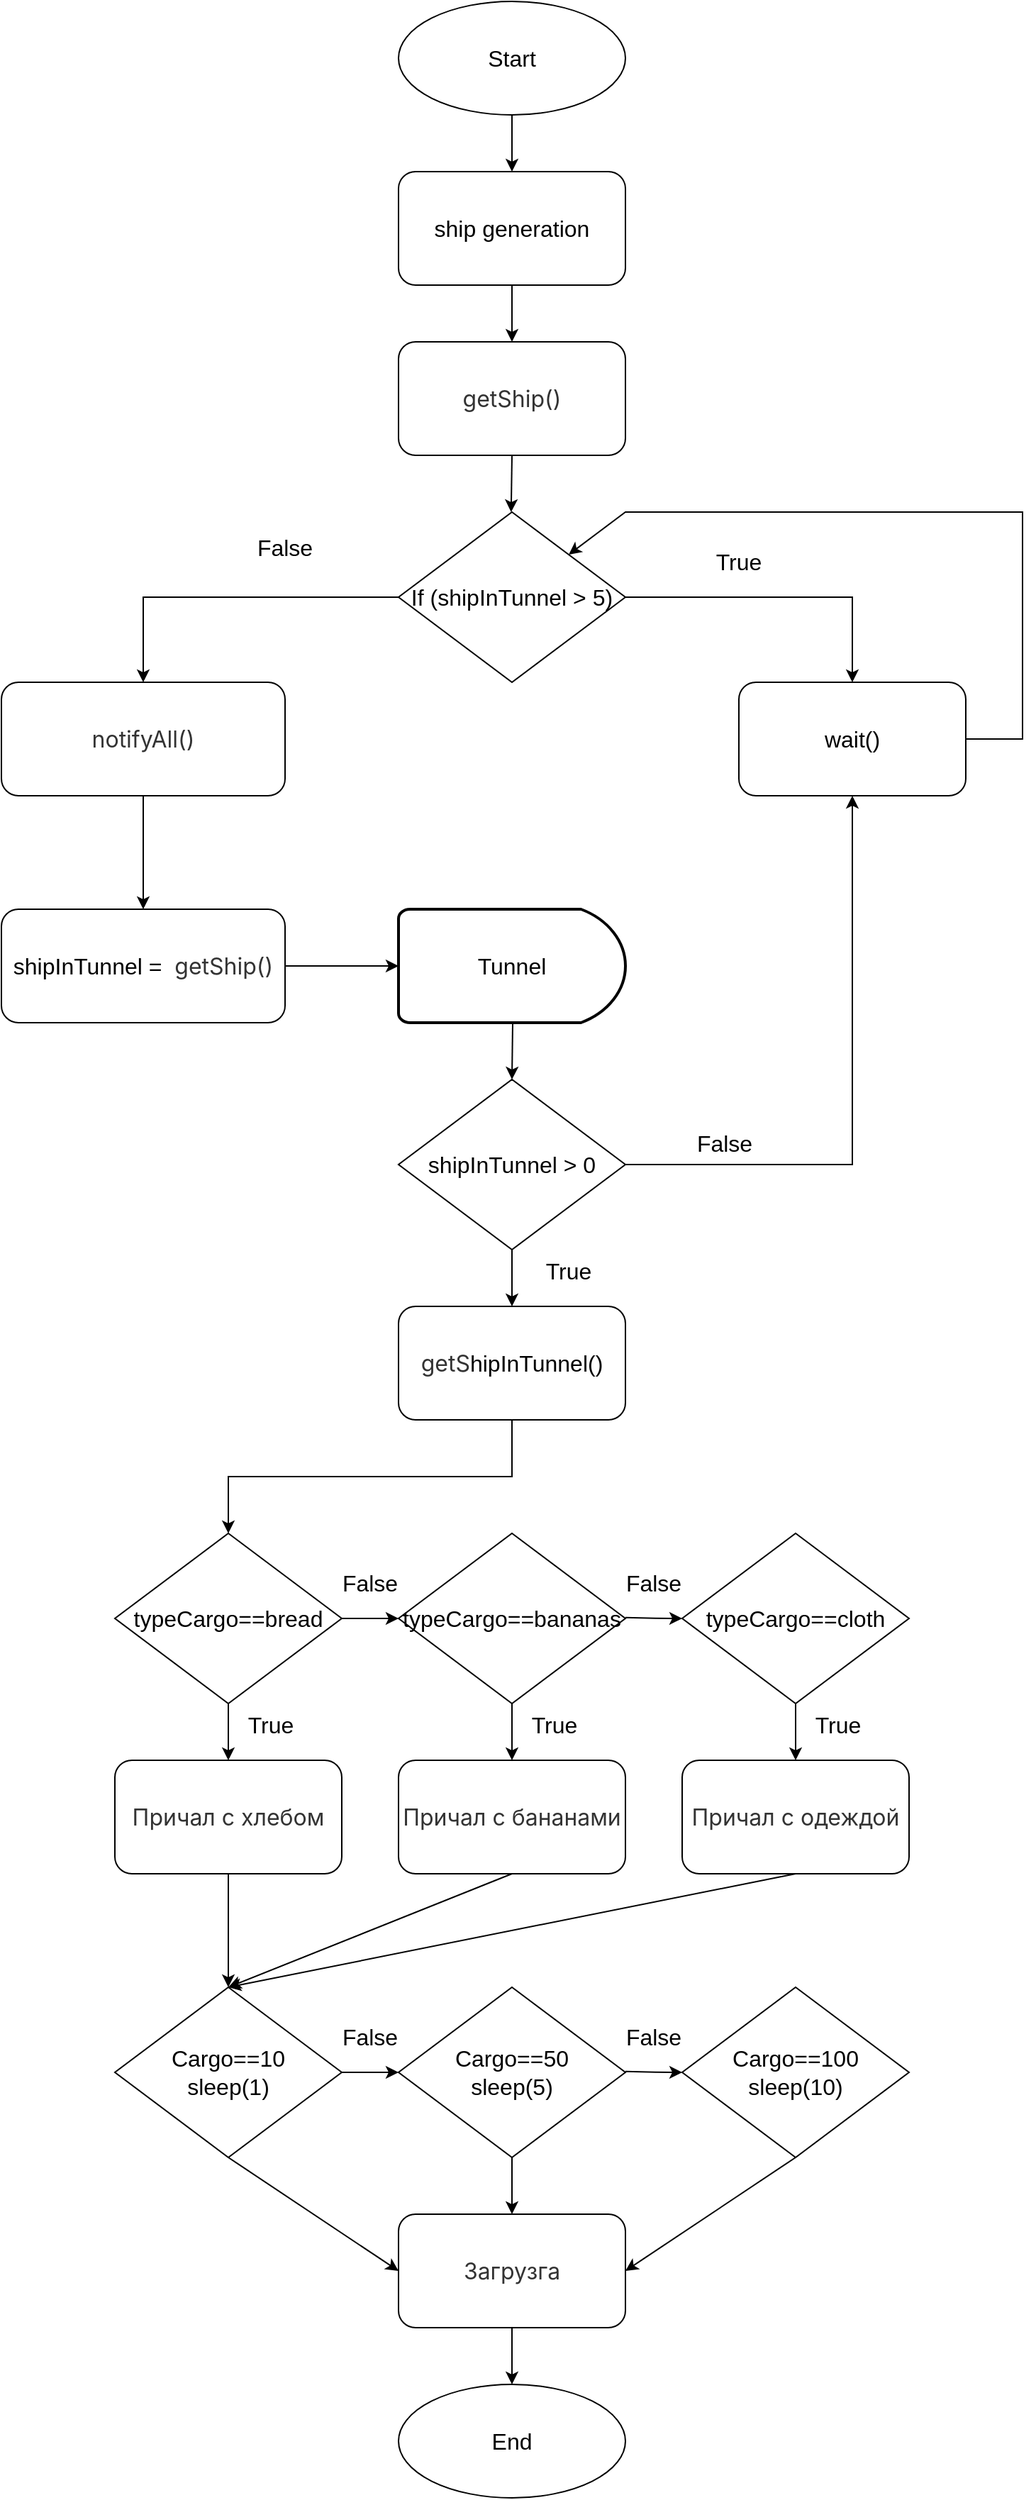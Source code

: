 <mxfile version="24.2.1" type="device">
  <diagram name="Страница — 1" id="5GKIJM-nefNZtkvFQw1y">
    <mxGraphModel dx="1432" dy="799" grid="0" gridSize="10" guides="1" tooltips="1" connect="1" arrows="1" fold="1" page="0" pageScale="1" pageWidth="413" pageHeight="583" background="#ffffff" math="0" shadow="0">
      <root>
        <mxCell id="0" />
        <mxCell id="1" parent="0" />
        <mxCell id="mtFcqJ0U8zAF6_1SPqJ4-1" value="&lt;font style=&quot;font-size: 16px;&quot;&gt;Start&lt;/font&gt;" style="ellipse;whiteSpace=wrap;html=1;labelBackgroundColor=default;labelBorderColor=none;" vertex="1" parent="1">
          <mxGeometry x="440" y="40" width="160" height="80" as="geometry" />
        </mxCell>
        <mxCell id="mtFcqJ0U8zAF6_1SPqJ4-2" value="" style="endArrow=classic;html=1;rounded=0;exitX=0.5;exitY=1;exitDx=0;exitDy=0;entryX=0.5;entryY=0;entryDx=0;entryDy=0;" edge="1" parent="1" source="mtFcqJ0U8zAF6_1SPqJ4-1" target="mtFcqJ0U8zAF6_1SPqJ4-3">
          <mxGeometry width="50" height="50" relative="1" as="geometry">
            <mxPoint x="495" y="230" as="sourcePoint" />
            <mxPoint x="520" y="150" as="targetPoint" />
          </mxGeometry>
        </mxCell>
        <mxCell id="mtFcqJ0U8zAF6_1SPqJ4-3" value="&lt;font style=&quot;font-size: 16px;&quot;&gt;ship generation&lt;/font&gt;" style="rounded=1;whiteSpace=wrap;html=1;" vertex="1" parent="1">
          <mxGeometry x="440" y="160" width="160" height="80" as="geometry" />
        </mxCell>
        <mxCell id="mtFcqJ0U8zAF6_1SPqJ4-13" value="&lt;font style=&quot;font-size: 16px;&quot;&gt;wait()&lt;/font&gt;" style="rounded=1;whiteSpace=wrap;html=1;" vertex="1" parent="1">
          <mxGeometry x="680" y="520" width="160" height="80" as="geometry" />
        </mxCell>
        <mxCell id="mtFcqJ0U8zAF6_1SPqJ4-113" value="" style="edgeStyle=orthogonalEdgeStyle;rounded=0;orthogonalLoop=1;jettySize=auto;html=1;" edge="1" parent="1" source="mtFcqJ0U8zAF6_1SPqJ4-14" target="mtFcqJ0U8zAF6_1SPqJ4-98">
          <mxGeometry relative="1" as="geometry" />
        </mxCell>
        <mxCell id="mtFcqJ0U8zAF6_1SPqJ4-14" value="&lt;span style=&quot;color: rgb(51, 51, 51); font-family: -apple-system, BlinkMacSystemFont, Arial, sans-serif; font-size: 16px; text-align: start; background-color: rgb(255, 255, 255);&quot;&gt;notifyAll()&lt;/span&gt;" style="rounded=1;whiteSpace=wrap;html=1;" vertex="1" parent="1">
          <mxGeometry x="160" y="520" width="200" height="80" as="geometry" />
        </mxCell>
        <mxCell id="mtFcqJ0U8zAF6_1SPqJ4-65" style="edgeStyle=orthogonalEdgeStyle;rounded=0;orthogonalLoop=1;jettySize=auto;html=1;exitX=1;exitY=0.5;exitDx=0;exitDy=0;entryX=0;entryY=0.5;entryDx=0;entryDy=0;" edge="1" parent="1" source="mtFcqJ0U8zAF6_1SPqJ4-24" target="mtFcqJ0U8zAF6_1SPqJ4-66">
          <mxGeometry relative="1" as="geometry">
            <mxPoint x="410" y="1179.941" as="targetPoint" />
          </mxGeometry>
        </mxCell>
        <mxCell id="mtFcqJ0U8zAF6_1SPqJ4-24" value="&lt;font style=&quot;font-size: 16px;&quot;&gt;typeCargo==bread&lt;/font&gt;" style="rhombus;whiteSpace=wrap;html=1;" vertex="1" parent="1">
          <mxGeometry x="240" y="1120" width="160" height="120" as="geometry" />
        </mxCell>
        <mxCell id="mtFcqJ0U8zAF6_1SPqJ4-32" value="&lt;font style=&quot;font-size: 16px;&quot;&gt;False&lt;/font&gt;" style="text;html=1;align=center;verticalAlign=middle;whiteSpace=wrap;rounded=0;" vertex="1" parent="1">
          <mxGeometry x="390" y="1140" width="60" height="30" as="geometry" />
        </mxCell>
        <mxCell id="mtFcqJ0U8zAF6_1SPqJ4-33" value="&lt;font style=&quot;font-size: 16px;&quot;&gt;False&lt;/font&gt;" style="text;html=1;align=center;verticalAlign=middle;whiteSpace=wrap;rounded=0;" vertex="1" parent="1">
          <mxGeometry x="590" y="1140" width="60" height="30" as="geometry" />
        </mxCell>
        <mxCell id="mtFcqJ0U8zAF6_1SPqJ4-34" value="&lt;font style=&quot;font-size: 16px;&quot;&gt;If (shipInTunnel &amp;gt; 5)&lt;/font&gt;" style="rhombus;whiteSpace=wrap;html=1;" vertex="1" parent="1">
          <mxGeometry x="440" y="400" width="160" height="120" as="geometry" />
        </mxCell>
        <mxCell id="mtFcqJ0U8zAF6_1SPqJ4-41" value="" style="endArrow=classic;html=1;rounded=0;entryX=0.5;entryY=0;entryDx=0;entryDy=0;exitX=1;exitY=0.5;exitDx=0;exitDy=0;" edge="1" parent="1" source="mtFcqJ0U8zAF6_1SPqJ4-34" target="mtFcqJ0U8zAF6_1SPqJ4-13">
          <mxGeometry width="50" height="50" relative="1" as="geometry">
            <mxPoint x="480" y="680" as="sourcePoint" />
            <mxPoint x="530" y="630" as="targetPoint" />
            <Array as="points">
              <mxPoint x="760" y="460" />
            </Array>
          </mxGeometry>
        </mxCell>
        <mxCell id="mtFcqJ0U8zAF6_1SPqJ4-43" value="&lt;font style=&quot;font-size: 16px;&quot;&gt;True&lt;/font&gt;" style="text;html=1;align=center;verticalAlign=middle;whiteSpace=wrap;rounded=0;" vertex="1" parent="1">
          <mxGeometry x="650" y="420" width="60" height="30" as="geometry" />
        </mxCell>
        <mxCell id="mtFcqJ0U8zAF6_1SPqJ4-44" value="" style="endArrow=classic;html=1;rounded=0;entryX=0.5;entryY=0;entryDx=0;entryDy=0;exitX=0;exitY=0.5;exitDx=0;exitDy=0;" edge="1" parent="1" source="mtFcqJ0U8zAF6_1SPqJ4-34" target="mtFcqJ0U8zAF6_1SPqJ4-14">
          <mxGeometry width="50" height="50" relative="1" as="geometry">
            <mxPoint x="480" y="670" as="sourcePoint" />
            <mxPoint x="280" y="520" as="targetPoint" />
            <Array as="points">
              <mxPoint x="260" y="460" />
            </Array>
          </mxGeometry>
        </mxCell>
        <mxCell id="mtFcqJ0U8zAF6_1SPqJ4-46" value="&lt;font style=&quot;font-size: 16px;&quot;&gt;False&lt;/font&gt;" style="text;html=1;align=center;verticalAlign=middle;whiteSpace=wrap;rounded=0;" vertex="1" parent="1">
          <mxGeometry x="330" y="410" width="60" height="30" as="geometry" />
        </mxCell>
        <mxCell id="mtFcqJ0U8zAF6_1SPqJ4-47" value="" style="endArrow=classic;html=1;rounded=0;exitX=0.5;exitY=1;exitDx=0;exitDy=0;entryX=0.5;entryY=0;entryDx=0;entryDy=0;" edge="1" parent="1" source="mtFcqJ0U8zAF6_1SPqJ4-3" target="mtFcqJ0U8zAF6_1SPqJ4-54">
          <mxGeometry width="50" height="50" relative="1" as="geometry">
            <mxPoint x="480" y="540" as="sourcePoint" />
            <mxPoint x="520" y="270" as="targetPoint" />
          </mxGeometry>
        </mxCell>
        <mxCell id="mtFcqJ0U8zAF6_1SPqJ4-48" value="" style="endArrow=classic;html=1;rounded=0;exitX=1;exitY=0.5;exitDx=0;exitDy=0;entryX=1;entryY=0;entryDx=0;entryDy=0;" edge="1" parent="1" source="mtFcqJ0U8zAF6_1SPqJ4-13" target="mtFcqJ0U8zAF6_1SPqJ4-34">
          <mxGeometry width="50" height="50" relative="1" as="geometry">
            <mxPoint x="480" y="670" as="sourcePoint" />
            <mxPoint x="840" y="360" as="targetPoint" />
            <Array as="points">
              <mxPoint x="880" y="560" />
              <mxPoint x="880" y="400" />
              <mxPoint x="600" y="400" />
            </Array>
          </mxGeometry>
        </mxCell>
        <mxCell id="mtFcqJ0U8zAF6_1SPqJ4-49" value="" style="endArrow=classic;html=1;rounded=0;exitX=1;exitY=0.5;exitDx=0;exitDy=0;entryX=0;entryY=0.5;entryDx=0;entryDy=0;entryPerimeter=0;" edge="1" parent="1" source="mtFcqJ0U8zAF6_1SPqJ4-98" target="mtFcqJ0U8zAF6_1SPqJ4-111">
          <mxGeometry width="50" height="50" relative="1" as="geometry">
            <mxPoint x="364" y="571.12" as="sourcePoint" />
            <mxPoint x="518.12" y="679.92" as="targetPoint" />
            <Array as="points">
              <mxPoint x="400" y="720" />
            </Array>
          </mxGeometry>
        </mxCell>
        <mxCell id="mtFcqJ0U8zAF6_1SPqJ4-54" value="&lt;span style=&quot;color: rgb(51, 51, 51); font-family: -apple-system, BlinkMacSystemFont, Arial, sans-serif; font-size: 16px; text-align: start; background-color: rgb(255, 255, 255);&quot;&gt;getShip()&lt;/span&gt;" style="rounded=1;whiteSpace=wrap;html=1;" vertex="1" parent="1">
          <mxGeometry x="440" y="280" width="160" height="80" as="geometry" />
        </mxCell>
        <mxCell id="mtFcqJ0U8zAF6_1SPqJ4-55" value="" style="endArrow=classic;html=1;rounded=0;entryX=0.5;entryY=0;entryDx=0;entryDy=0;exitX=0.5;exitY=1;exitDx=0;exitDy=0;" edge="1" parent="1" source="mtFcqJ0U8zAF6_1SPqJ4-54">
          <mxGeometry width="50" height="50" relative="1" as="geometry">
            <mxPoint x="540" y="370" as="sourcePoint" />
            <mxPoint x="519.41" y="400" as="targetPoint" />
          </mxGeometry>
        </mxCell>
        <mxCell id="mtFcqJ0U8zAF6_1SPqJ4-99" style="edgeStyle=orthogonalEdgeStyle;rounded=0;orthogonalLoop=1;jettySize=auto;html=1;entryX=0.5;entryY=1;entryDx=0;entryDy=0;" edge="1" parent="1" source="mtFcqJ0U8zAF6_1SPqJ4-59" target="mtFcqJ0U8zAF6_1SPqJ4-13">
          <mxGeometry relative="1" as="geometry" />
        </mxCell>
        <mxCell id="mtFcqJ0U8zAF6_1SPqJ4-59" value="&lt;font style=&quot;font-size: 16px;&quot;&gt;shipInTunnel &amp;gt; 0&lt;/font&gt;" style="rhombus;whiteSpace=wrap;html=1;" vertex="1" parent="1">
          <mxGeometry x="440" y="800" width="160" height="120" as="geometry" />
        </mxCell>
        <mxCell id="mtFcqJ0U8zAF6_1SPqJ4-60" value="" style="endArrow=classic;html=1;rounded=0;exitX=0.671;exitY=0.985;exitDx=0;exitDy=0;exitPerimeter=0;entryX=0.5;entryY=0;entryDx=0;entryDy=0;" edge="1" parent="1" target="mtFcqJ0U8zAF6_1SPqJ4-59">
          <mxGeometry width="50" height="50" relative="1" as="geometry">
            <mxPoint x="520.52" y="758.8" as="sourcePoint" />
            <mxPoint x="610" y="740" as="targetPoint" />
          </mxGeometry>
        </mxCell>
        <mxCell id="mtFcqJ0U8zAF6_1SPqJ4-62" value="&lt;font style=&quot;font-size: 16px;&quot;&gt;&lt;span style=&quot;color: rgb(51, 51, 51); font-family: -apple-system, BlinkMacSystemFont, Arial, sans-serif; text-align: start; background-color: rgb(255, 255, 255);&quot;&gt;getS&lt;/span&gt;hipInTunnel()&lt;/font&gt;" style="rounded=1;whiteSpace=wrap;html=1;" vertex="1" parent="1">
          <mxGeometry x="440" y="960" width="160" height="80" as="geometry" />
        </mxCell>
        <mxCell id="mtFcqJ0U8zAF6_1SPqJ4-63" value="" style="endArrow=classic;html=1;rounded=0;exitX=0.5;exitY=1;exitDx=0;exitDy=0;entryX=0.5;entryY=0;entryDx=0;entryDy=0;" edge="1" parent="1" source="mtFcqJ0U8zAF6_1SPqJ4-59" target="mtFcqJ0U8zAF6_1SPqJ4-62">
          <mxGeometry width="50" height="50" relative="1" as="geometry">
            <mxPoint x="551" y="919" as="sourcePoint" />
            <mxPoint x="550" y="960" as="targetPoint" />
          </mxGeometry>
        </mxCell>
        <mxCell id="mtFcqJ0U8zAF6_1SPqJ4-64" value="&lt;font style=&quot;font-size: 16px;&quot;&gt;True&lt;/font&gt;" style="text;html=1;align=center;verticalAlign=middle;whiteSpace=wrap;rounded=0;" vertex="1" parent="1">
          <mxGeometry x="530" y="920" width="60" height="30" as="geometry" />
        </mxCell>
        <mxCell id="mtFcqJ0U8zAF6_1SPqJ4-66" value="&lt;font style=&quot;font-size: 16px;&quot;&gt;typeCargo==bananas&lt;/font&gt;" style="rhombus;whiteSpace=wrap;html=1;" vertex="1" parent="1">
          <mxGeometry x="440" y="1120" width="160" height="120" as="geometry" />
        </mxCell>
        <mxCell id="mtFcqJ0U8zAF6_1SPqJ4-67" value="&lt;font style=&quot;font-size: 16px;&quot;&gt;typeCargo==&lt;/font&gt;&lt;span style=&quot;font-size: 16px;&quot;&gt;cloth&lt;/span&gt;" style="rhombus;whiteSpace=wrap;html=1;" vertex="1" parent="1">
          <mxGeometry x="640" y="1120" width="160" height="120" as="geometry" />
        </mxCell>
        <mxCell id="mtFcqJ0U8zAF6_1SPqJ4-69" style="edgeStyle=orthogonalEdgeStyle;rounded=0;orthogonalLoop=1;jettySize=auto;html=1;exitX=1;exitY=0.5;exitDx=0;exitDy=0;entryX=0;entryY=0.5;entryDx=0;entryDy=0;" edge="1" parent="1" target="mtFcqJ0U8zAF6_1SPqJ4-67">
          <mxGeometry relative="1" as="geometry">
            <mxPoint x="640" y="1179.41" as="targetPoint" />
            <mxPoint x="600" y="1179.41" as="sourcePoint" />
          </mxGeometry>
        </mxCell>
        <mxCell id="mtFcqJ0U8zAF6_1SPqJ4-71" value="" style="endArrow=classic;html=1;rounded=0;entryX=0.5;entryY=0;entryDx=0;entryDy=0;exitX=0.5;exitY=1;exitDx=0;exitDy=0;" edge="1" parent="1" source="mtFcqJ0U8zAF6_1SPqJ4-62" target="mtFcqJ0U8zAF6_1SPqJ4-24">
          <mxGeometry width="50" height="50" relative="1" as="geometry">
            <mxPoint x="580" y="1140" as="sourcePoint" />
            <mxPoint x="630" y="1090" as="targetPoint" />
            <Array as="points">
              <mxPoint x="520" y="1080" />
              <mxPoint x="320" y="1080" />
            </Array>
          </mxGeometry>
        </mxCell>
        <mxCell id="mtFcqJ0U8zAF6_1SPqJ4-109" style="edgeStyle=orthogonalEdgeStyle;rounded=0;orthogonalLoop=1;jettySize=auto;html=1;entryX=0.5;entryY=0;entryDx=0;entryDy=0;" edge="1" parent="1" source="mtFcqJ0U8zAF6_1SPqJ4-74" target="mtFcqJ0U8zAF6_1SPqJ4-103">
          <mxGeometry relative="1" as="geometry" />
        </mxCell>
        <mxCell id="mtFcqJ0U8zAF6_1SPqJ4-74" value="&lt;div style=&quot;text-align: start;&quot;&gt;&lt;font face=&quot;-apple-system, BlinkMacSystemFont, Arial, sans-serif&quot; color=&quot;#333333&quot;&gt;&lt;span style=&quot;font-size: 16px; background-color: rgb(255, 255, 255);&quot;&gt;Причал с хлебом&lt;/span&gt;&lt;/font&gt;&lt;/div&gt;" style="rounded=1;whiteSpace=wrap;html=1;" vertex="1" parent="1">
          <mxGeometry x="240" y="1280" width="160" height="80" as="geometry" />
        </mxCell>
        <mxCell id="mtFcqJ0U8zAF6_1SPqJ4-76" value="" style="endArrow=classic;html=1;rounded=0;exitX=0.5;exitY=1;exitDx=0;exitDy=0;entryX=0.5;entryY=0;entryDx=0;entryDy=0;" edge="1" parent="1" source="mtFcqJ0U8zAF6_1SPqJ4-24" target="mtFcqJ0U8zAF6_1SPqJ4-74">
          <mxGeometry width="50" height="50" relative="1" as="geometry">
            <mxPoint x="530" y="1280" as="sourcePoint" />
            <mxPoint x="580" y="1230" as="targetPoint" />
          </mxGeometry>
        </mxCell>
        <mxCell id="mtFcqJ0U8zAF6_1SPqJ4-78" value="&lt;div style=&quot;text-align: start;&quot;&gt;&lt;span style=&quot;color: rgb(51, 51, 51); font-family: -apple-system, BlinkMacSystemFont, Arial, sans-serif; font-size: 16px; background-color: rgb(255, 255, 255);&quot;&gt;Причал с бананами&lt;/span&gt;&lt;br&gt;&lt;/div&gt;" style="rounded=1;whiteSpace=wrap;html=1;" vertex="1" parent="1">
          <mxGeometry x="440" y="1280" width="160" height="80" as="geometry" />
        </mxCell>
        <mxCell id="mtFcqJ0U8zAF6_1SPqJ4-94" style="edgeStyle=orthogonalEdgeStyle;rounded=0;orthogonalLoop=1;jettySize=auto;html=1;entryX=0.5;entryY=0;entryDx=0;entryDy=0;" edge="1" parent="1" source="mtFcqJ0U8zAF6_1SPqJ4-79" target="mtFcqJ0U8zAF6_1SPqJ4-91">
          <mxGeometry relative="1" as="geometry">
            <mxPoint x="520" y="1970.0" as="targetPoint" />
          </mxGeometry>
        </mxCell>
        <mxCell id="mtFcqJ0U8zAF6_1SPqJ4-79" value="&lt;div style=&quot;text-align: start;&quot;&gt;&lt;font face=&quot;-apple-system, BlinkMacSystemFont, Arial, sans-serif&quot; color=&quot;#333333&quot;&gt;&lt;span style=&quot;font-size: 16px; background-color: rgb(255, 255, 255);&quot;&gt;Загрузга&lt;/span&gt;&lt;/font&gt;&lt;/div&gt;" style="rounded=1;whiteSpace=wrap;html=1;" vertex="1" parent="1">
          <mxGeometry x="440" y="1600" width="160" height="80" as="geometry" />
        </mxCell>
        <mxCell id="mtFcqJ0U8zAF6_1SPqJ4-80" value="" style="endArrow=classic;html=1;rounded=0;entryX=0.5;entryY=0;entryDx=0;entryDy=0;exitX=0.5;exitY=1;exitDx=0;exitDy=0;" edge="1" parent="1" target="mtFcqJ0U8zAF6_1SPqJ4-78" source="mtFcqJ0U8zAF6_1SPqJ4-66">
          <mxGeometry width="50" height="50" relative="1" as="geometry">
            <mxPoint x="490" y="1250" as="sourcePoint" />
            <mxPoint x="780" y="1230" as="targetPoint" />
          </mxGeometry>
        </mxCell>
        <mxCell id="mtFcqJ0U8zAF6_1SPqJ4-81" value="" style="endArrow=classic;html=1;rounded=0;exitX=0.5;exitY=1;exitDx=0;exitDy=0;entryX=0.5;entryY=0;entryDx=0;entryDy=0;" edge="1" parent="1" source="mtFcqJ0U8zAF6_1SPqJ4-78" target="mtFcqJ0U8zAF6_1SPqJ4-103">
          <mxGeometry width="50" height="50" relative="1" as="geometry">
            <mxPoint x="530" y="1250" as="sourcePoint" />
            <mxPoint x="530" y="1290" as="targetPoint" />
          </mxGeometry>
        </mxCell>
        <mxCell id="mtFcqJ0U8zAF6_1SPqJ4-82" value="&lt;div style=&quot;text-align: start;&quot;&gt;&lt;span style=&quot;color: rgb(51, 51, 51); font-family: -apple-system, BlinkMacSystemFont, Arial, sans-serif; font-size: 16px; background-color: rgb(255, 255, 255);&quot;&gt;Причал с одеждой&lt;/span&gt;&lt;br&gt;&lt;/div&gt;" style="rounded=1;whiteSpace=wrap;html=1;" vertex="1" parent="1">
          <mxGeometry x="640" y="1280" width="160" height="80" as="geometry" />
        </mxCell>
        <mxCell id="mtFcqJ0U8zAF6_1SPqJ4-84" value="" style="endArrow=classic;html=1;rounded=0;entryX=0.5;entryY=0;entryDx=0;entryDy=0;exitX=0.5;exitY=1;exitDx=0;exitDy=0;" edge="1" parent="1" target="mtFcqJ0U8zAF6_1SPqJ4-82" source="mtFcqJ0U8zAF6_1SPqJ4-67">
          <mxGeometry width="50" height="50" relative="1" as="geometry">
            <mxPoint x="690" y="1250" as="sourcePoint" />
            <mxPoint x="980" y="1230" as="targetPoint" />
          </mxGeometry>
        </mxCell>
        <mxCell id="mtFcqJ0U8zAF6_1SPqJ4-85" value="" style="endArrow=classic;html=1;rounded=0;exitX=0.5;exitY=1;exitDx=0;exitDy=0;entryX=0.5;entryY=0;entryDx=0;entryDy=0;" edge="1" parent="1" source="mtFcqJ0U8zAF6_1SPqJ4-82" target="mtFcqJ0U8zAF6_1SPqJ4-103">
          <mxGeometry width="50" height="50" relative="1" as="geometry">
            <mxPoint x="730" y="1250" as="sourcePoint" />
            <mxPoint x="730" y="1290" as="targetPoint" />
          </mxGeometry>
        </mxCell>
        <mxCell id="mtFcqJ0U8zAF6_1SPqJ4-86" value="&lt;font style=&quot;font-size: 16px;&quot;&gt;True&lt;/font&gt;" style="text;html=1;align=center;verticalAlign=middle;whiteSpace=wrap;rounded=0;" vertex="1" parent="1">
          <mxGeometry x="320" y="1240" width="60" height="30" as="geometry" />
        </mxCell>
        <mxCell id="mtFcqJ0U8zAF6_1SPqJ4-88" value="&lt;font style=&quot;font-size: 16px;&quot;&gt;True&lt;/font&gt;" style="text;html=1;align=center;verticalAlign=middle;whiteSpace=wrap;rounded=0;" vertex="1" parent="1">
          <mxGeometry x="520" y="1240" width="60" height="30" as="geometry" />
        </mxCell>
        <mxCell id="mtFcqJ0U8zAF6_1SPqJ4-89" value="&lt;font style=&quot;font-size: 16px;&quot;&gt;True&lt;/font&gt;" style="text;html=1;align=center;verticalAlign=middle;whiteSpace=wrap;rounded=0;" vertex="1" parent="1">
          <mxGeometry x="720" y="1240" width="60" height="30" as="geometry" />
        </mxCell>
        <mxCell id="mtFcqJ0U8zAF6_1SPqJ4-91" value="&lt;span style=&quot;font-size: 16px;&quot;&gt;End&lt;/span&gt;" style="ellipse;whiteSpace=wrap;html=1;" vertex="1" parent="1">
          <mxGeometry x="440" y="1720" width="160" height="80" as="geometry" />
        </mxCell>
        <mxCell id="mtFcqJ0U8zAF6_1SPqJ4-92" value="" style="endArrow=classic;html=1;rounded=0;exitX=0.5;exitY=1;exitDx=0;exitDy=0;entryX=0;entryY=0.5;entryDx=0;entryDy=0;" edge="1" parent="1" source="mtFcqJ0U8zAF6_1SPqJ4-103" target="mtFcqJ0U8zAF6_1SPqJ4-79">
          <mxGeometry width="50" height="50" relative="1" as="geometry">
            <mxPoint x="320" y="1890.0" as="sourcePoint" />
            <mxPoint x="440.0" y="2010.0" as="targetPoint" />
          </mxGeometry>
        </mxCell>
        <mxCell id="mtFcqJ0U8zAF6_1SPqJ4-96" value="" style="endArrow=classic;html=1;rounded=0;exitX=0.5;exitY=1;exitDx=0;exitDy=0;entryX=1;entryY=0.5;entryDx=0;entryDy=0;" edge="1" parent="1" source="mtFcqJ0U8zAF6_1SPqJ4-107" target="mtFcqJ0U8zAF6_1SPqJ4-79">
          <mxGeometry width="50" height="50" relative="1" as="geometry">
            <mxPoint x="720" y="1890.0" as="sourcePoint" />
            <mxPoint x="600.0" y="2010.0" as="targetPoint" />
          </mxGeometry>
        </mxCell>
        <mxCell id="mtFcqJ0U8zAF6_1SPqJ4-98" value="&lt;span style=&quot;font-size: 16px;&quot;&gt;shipInTunnel =&amp;nbsp;&lt;/span&gt;&lt;span style=&quot;color: rgb(51, 51, 51); font-family: -apple-system, BlinkMacSystemFont, Arial, sans-serif; font-size: 16px; text-align: start; background-color: rgb(255, 255, 255);&quot;&gt;&amp;nbsp;getShip()&lt;/span&gt;" style="rounded=1;whiteSpace=wrap;html=1;" vertex="1" parent="1">
          <mxGeometry x="160" y="680" width="200" height="80" as="geometry" />
        </mxCell>
        <mxCell id="mtFcqJ0U8zAF6_1SPqJ4-100" value="&lt;font style=&quot;font-size: 16px;&quot;&gt;False&lt;/font&gt;" style="text;html=1;align=center;verticalAlign=middle;whiteSpace=wrap;rounded=0;" vertex="1" parent="1">
          <mxGeometry x="640" y="830" width="60" height="30" as="geometry" />
        </mxCell>
        <mxCell id="mtFcqJ0U8zAF6_1SPqJ4-102" style="edgeStyle=orthogonalEdgeStyle;rounded=0;orthogonalLoop=1;jettySize=auto;html=1;exitX=1;exitY=0.5;exitDx=0;exitDy=0;entryX=0;entryY=0.5;entryDx=0;entryDy=0;" edge="1" parent="1" source="mtFcqJ0U8zAF6_1SPqJ4-103" target="mtFcqJ0U8zAF6_1SPqJ4-106">
          <mxGeometry relative="1" as="geometry">
            <mxPoint x="410" y="1499.941" as="targetPoint" />
          </mxGeometry>
        </mxCell>
        <mxCell id="mtFcqJ0U8zAF6_1SPqJ4-103" value="&lt;font style=&quot;font-size: 16px;&quot;&gt;Cargo==10&lt;/font&gt;&lt;div&gt;&lt;span style=&quot;font-size: 16px;&quot;&gt;sleep(1)&lt;/span&gt;&lt;/div&gt;" style="rhombus;whiteSpace=wrap;html=1;" vertex="1" parent="1">
          <mxGeometry x="240" y="1440" width="160" height="120" as="geometry" />
        </mxCell>
        <mxCell id="mtFcqJ0U8zAF6_1SPqJ4-104" value="&lt;font style=&quot;font-size: 16px;&quot;&gt;False&lt;/font&gt;" style="text;html=1;align=center;verticalAlign=middle;whiteSpace=wrap;rounded=0;" vertex="1" parent="1">
          <mxGeometry x="390" y="1460" width="60" height="30" as="geometry" />
        </mxCell>
        <mxCell id="mtFcqJ0U8zAF6_1SPqJ4-105" value="&lt;font style=&quot;font-size: 16px;&quot;&gt;False&lt;/font&gt;" style="text;html=1;align=center;verticalAlign=middle;whiteSpace=wrap;rounded=0;" vertex="1" parent="1">
          <mxGeometry x="590" y="1460" width="60" height="30" as="geometry" />
        </mxCell>
        <mxCell id="mtFcqJ0U8zAF6_1SPqJ4-110" style="edgeStyle=orthogonalEdgeStyle;rounded=0;orthogonalLoop=1;jettySize=auto;html=1;" edge="1" parent="1" source="mtFcqJ0U8zAF6_1SPqJ4-106" target="mtFcqJ0U8zAF6_1SPqJ4-79">
          <mxGeometry relative="1" as="geometry" />
        </mxCell>
        <mxCell id="mtFcqJ0U8zAF6_1SPqJ4-106" value="&lt;font style=&quot;font-size: 16px;&quot;&gt;Cargo==50&lt;/font&gt;&lt;div&gt;&lt;span style=&quot;font-size: 16px;&quot;&gt;sleep(5)&lt;/span&gt;&lt;/div&gt;" style="rhombus;whiteSpace=wrap;html=1;" vertex="1" parent="1">
          <mxGeometry x="440" y="1440" width="160" height="120" as="geometry" />
        </mxCell>
        <mxCell id="mtFcqJ0U8zAF6_1SPqJ4-107" value="&lt;font style=&quot;font-size: 16px;&quot;&gt;Cargo==100&lt;/font&gt;&lt;div&gt;&lt;span style=&quot;font-size: 16px;&quot;&gt;sleep(10)&lt;/span&gt;&lt;/div&gt;" style="rhombus;whiteSpace=wrap;html=1;" vertex="1" parent="1">
          <mxGeometry x="640" y="1440" width="160" height="120" as="geometry" />
        </mxCell>
        <mxCell id="mtFcqJ0U8zAF6_1SPqJ4-108" style="edgeStyle=orthogonalEdgeStyle;rounded=0;orthogonalLoop=1;jettySize=auto;html=1;exitX=1;exitY=0.5;exitDx=0;exitDy=0;entryX=0;entryY=0.5;entryDx=0;entryDy=0;" edge="1" parent="1" target="mtFcqJ0U8zAF6_1SPqJ4-107">
          <mxGeometry relative="1" as="geometry">
            <mxPoint x="640" y="1499.41" as="targetPoint" />
            <mxPoint x="600" y="1499.41" as="sourcePoint" />
          </mxGeometry>
        </mxCell>
        <mxCell id="mtFcqJ0U8zAF6_1SPqJ4-111" value="&lt;font style=&quot;font-size: 16px;&quot;&gt;Tunnel&lt;/font&gt;" style="strokeWidth=2;html=1;shape=mxgraph.flowchart.delay;whiteSpace=wrap;" vertex="1" parent="1">
          <mxGeometry x="440" y="680" width="160" height="80" as="geometry" />
        </mxCell>
      </root>
    </mxGraphModel>
  </diagram>
</mxfile>
